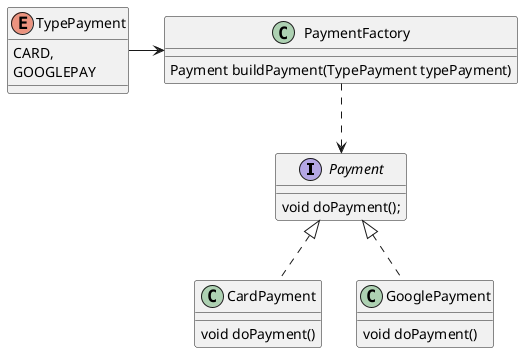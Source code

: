 @startuml
interface Payment {
    void doPayment();
}

class CardPayment implements Payment {
    void doPayment()
}

class GooglePayment implements Payment {
    void doPayment()
}

class PaymentFactory {
    Payment buildPayment(TypePayment typePayment)
}

enum TypePayment {
    CARD,
    GOOGLEPAY
}

PaymentFactory ..> Payment
TypePayment -> PaymentFactory
@enduml